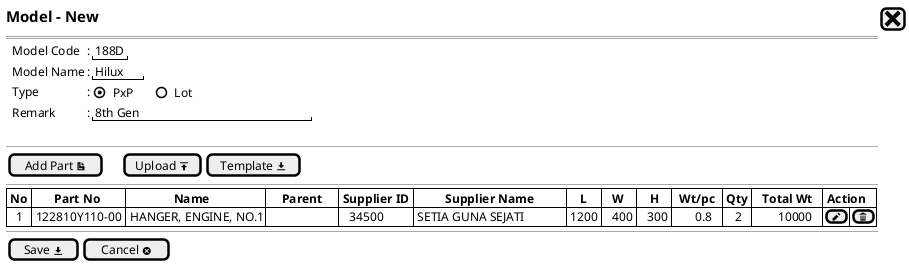@startsalt
{
  <size:15><b>Model - New |[<size:25><&x>]|*
  ==
  
  {   
    .|Model Code |: |"188D" |*
    .|Model Name |: |"Hilux " |*
    .|Type       |: { (X)PxP      |   ()Lot  }*        
    .|Remark     |: |"8th Gen                    "|*
  }
  .
--
  {
    [Add Part <&document>]|.|.|.|[Upload <&data-transfer-upload>]| [Template <&data-transfer-download>]|
  }
  --
  {#
    | <b>No |       <b>Part No       |               <b>Name               |     <b>Parent     | <b>Supplier ID |          <b>Supplier Name          |    <b>L  |   <b>W   |    <b>H   |  <b>Wt/pc  | <b>Qty |<b>   Total Wt   |<b> Action |*|*
    |   1   | 122810Y110-00          | HANGER, ENGINE, NO.1      |.                  |    34500       | SETIA GUNA SEJATI                  |  1200    |   400    |   300     |       0.8  |     2  |         10000   |[<&pencil>]|[<&trash>]|*
  }
  --
  {
  [ Save <&data-transfer-download>] |  [Cancel <&circle-x> ]|*
  }
}

  @endsalt
